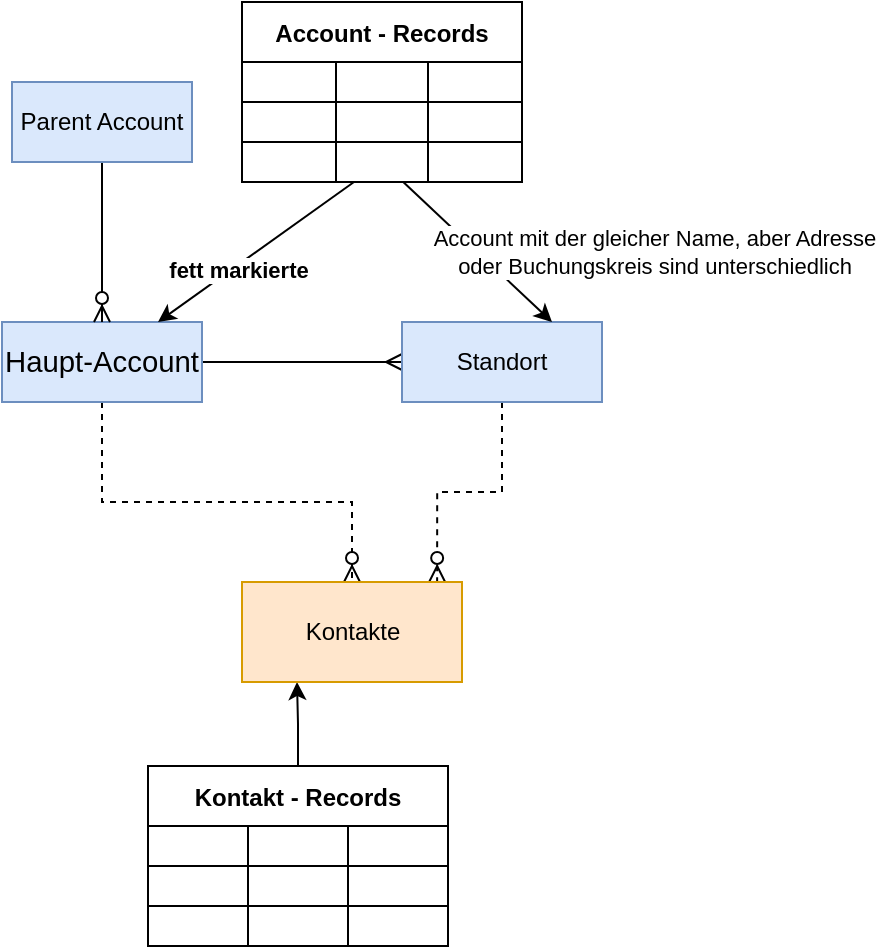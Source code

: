 <mxfile version="14.8.4" type="github">
  <diagram id="F96oW3K7lQKmsyeZBhO4" name="Page-1">
    <mxGraphModel dx="1038" dy="556" grid="0" gridSize="10" guides="1" tooltips="1" connect="1" arrows="1" fold="1" page="1" pageScale="1" pageWidth="827" pageHeight="1169" math="0" shadow="0">
      <root>
        <mxCell id="0" />
        <mxCell id="1" parent="0" />
        <mxCell id="DcMIOPFHpR5jHwBzN2j8-28" value="Account - Records" style="shape=table;startSize=30;container=1;collapsible=0;childLayout=tableLayout;fontStyle=1;align=center;" vertex="1" parent="1">
          <mxGeometry x="150" y="80" width="140" height="90" as="geometry" />
        </mxCell>
        <mxCell id="DcMIOPFHpR5jHwBzN2j8-29" value="" style="shape=partialRectangle;html=1;whiteSpace=wrap;collapsible=0;dropTarget=0;pointerEvents=0;fillColor=none;top=0;left=0;bottom=0;right=0;points=[[0,0.5],[1,0.5]];portConstraint=eastwest;" vertex="1" parent="DcMIOPFHpR5jHwBzN2j8-28">
          <mxGeometry y="30" width="140" height="20" as="geometry" />
        </mxCell>
        <mxCell id="DcMIOPFHpR5jHwBzN2j8-30" value="" style="shape=partialRectangle;html=1;whiteSpace=wrap;connectable=0;fillColor=none;top=0;left=0;bottom=0;right=0;overflow=hidden;" vertex="1" parent="DcMIOPFHpR5jHwBzN2j8-29">
          <mxGeometry width="47" height="20" as="geometry" />
        </mxCell>
        <mxCell id="DcMIOPFHpR5jHwBzN2j8-31" value="" style="shape=partialRectangle;html=1;whiteSpace=wrap;connectable=0;fillColor=none;top=0;left=0;bottom=0;right=0;overflow=hidden;" vertex="1" parent="DcMIOPFHpR5jHwBzN2j8-29">
          <mxGeometry x="47" width="46" height="20" as="geometry" />
        </mxCell>
        <mxCell id="DcMIOPFHpR5jHwBzN2j8-32" value="" style="shape=partialRectangle;html=1;whiteSpace=wrap;connectable=0;fillColor=none;top=0;left=0;bottom=0;right=0;overflow=hidden;" vertex="1" parent="DcMIOPFHpR5jHwBzN2j8-29">
          <mxGeometry x="93" width="47" height="20" as="geometry" />
        </mxCell>
        <mxCell id="DcMIOPFHpR5jHwBzN2j8-33" value="" style="shape=partialRectangle;html=1;whiteSpace=wrap;collapsible=0;dropTarget=0;pointerEvents=0;fillColor=none;top=0;left=0;bottom=0;right=0;points=[[0,0.5],[1,0.5]];portConstraint=eastwest;" vertex="1" parent="DcMIOPFHpR5jHwBzN2j8-28">
          <mxGeometry y="50" width="140" height="20" as="geometry" />
        </mxCell>
        <mxCell id="DcMIOPFHpR5jHwBzN2j8-34" value="" style="shape=partialRectangle;html=1;whiteSpace=wrap;connectable=0;fillColor=none;top=0;left=0;bottom=0;right=0;overflow=hidden;" vertex="1" parent="DcMIOPFHpR5jHwBzN2j8-33">
          <mxGeometry width="47" height="20" as="geometry" />
        </mxCell>
        <mxCell id="DcMIOPFHpR5jHwBzN2j8-35" value="" style="shape=partialRectangle;html=1;whiteSpace=wrap;connectable=0;fillColor=none;top=0;left=0;bottom=0;right=0;overflow=hidden;" vertex="1" parent="DcMIOPFHpR5jHwBzN2j8-33">
          <mxGeometry x="47" width="46" height="20" as="geometry" />
        </mxCell>
        <mxCell id="DcMIOPFHpR5jHwBzN2j8-36" value="" style="shape=partialRectangle;html=1;whiteSpace=wrap;connectable=0;fillColor=none;top=0;left=0;bottom=0;right=0;overflow=hidden;" vertex="1" parent="DcMIOPFHpR5jHwBzN2j8-33">
          <mxGeometry x="93" width="47" height="20" as="geometry" />
        </mxCell>
        <mxCell id="DcMIOPFHpR5jHwBzN2j8-37" value="" style="shape=partialRectangle;html=1;whiteSpace=wrap;collapsible=0;dropTarget=0;pointerEvents=0;fillColor=none;top=0;left=0;bottom=0;right=0;points=[[0,0.5],[1,0.5]];portConstraint=eastwest;" vertex="1" parent="DcMIOPFHpR5jHwBzN2j8-28">
          <mxGeometry y="70" width="140" height="20" as="geometry" />
        </mxCell>
        <mxCell id="DcMIOPFHpR5jHwBzN2j8-38" value="" style="shape=partialRectangle;html=1;whiteSpace=wrap;connectable=0;fillColor=none;top=0;left=0;bottom=0;right=0;overflow=hidden;" vertex="1" parent="DcMIOPFHpR5jHwBzN2j8-37">
          <mxGeometry width="47" height="20" as="geometry" />
        </mxCell>
        <mxCell id="DcMIOPFHpR5jHwBzN2j8-39" value="" style="shape=partialRectangle;html=1;whiteSpace=wrap;connectable=0;fillColor=none;top=0;left=0;bottom=0;right=0;overflow=hidden;" vertex="1" parent="DcMIOPFHpR5jHwBzN2j8-37">
          <mxGeometry x="47" width="46" height="20" as="geometry" />
        </mxCell>
        <mxCell id="DcMIOPFHpR5jHwBzN2j8-40" value="" style="shape=partialRectangle;html=1;whiteSpace=wrap;connectable=0;fillColor=none;top=0;left=0;bottom=0;right=0;overflow=hidden;" vertex="1" parent="DcMIOPFHpR5jHwBzN2j8-37">
          <mxGeometry x="93" width="47" height="20" as="geometry" />
        </mxCell>
        <mxCell id="DcMIOPFHpR5jHwBzN2j8-64" style="edgeStyle=orthogonalEdgeStyle;rounded=0;orthogonalLoop=1;jettySize=auto;html=1;entryX=0.5;entryY=0;entryDx=0;entryDy=0;endArrow=ERzeroToMany;endFill=1;dashed=1;" edge="1" parent="1" source="DcMIOPFHpR5jHwBzN2j8-41" target="DcMIOPFHpR5jHwBzN2j8-62">
          <mxGeometry relative="1" as="geometry">
            <Array as="points">
              <mxPoint x="80" y="330" />
              <mxPoint x="205" y="330" />
            </Array>
          </mxGeometry>
        </mxCell>
        <mxCell id="DcMIOPFHpR5jHwBzN2j8-67" style="edgeStyle=orthogonalEdgeStyle;rounded=0;orthogonalLoop=1;jettySize=auto;html=1;exitX=1;exitY=0.5;exitDx=0;exitDy=0;entryX=0;entryY=0.5;entryDx=0;entryDy=0;endArrow=ERmany;endFill=0;" edge="1" parent="1" source="DcMIOPFHpR5jHwBzN2j8-41" target="DcMIOPFHpR5jHwBzN2j8-43">
          <mxGeometry relative="1" as="geometry" />
        </mxCell>
        <mxCell id="DcMIOPFHpR5jHwBzN2j8-41" value="&lt;font face=&quot;calibri, sans-serif&quot;&gt;&lt;span style=&quot;font-size: 14.667px&quot;&gt;Haupt-Account&lt;/span&gt;&lt;/font&gt;" style="whiteSpace=wrap;html=1;align=center;fillColor=#dae8fc;strokeColor=#6c8ebf;" vertex="1" parent="1">
          <mxGeometry x="30" y="240" width="100" height="40" as="geometry" />
        </mxCell>
        <mxCell id="DcMIOPFHpR5jHwBzN2j8-65" style="edgeStyle=orthogonalEdgeStyle;rounded=0;orthogonalLoop=1;jettySize=auto;html=1;endArrow=ERzeroToMany;endFill=1;" edge="1" parent="1" source="DcMIOPFHpR5jHwBzN2j8-42" target="DcMIOPFHpR5jHwBzN2j8-41">
          <mxGeometry relative="1" as="geometry" />
        </mxCell>
        <mxCell id="DcMIOPFHpR5jHwBzN2j8-42" value="Parent Account" style="whiteSpace=wrap;html=1;align=center;fillColor=#dae8fc;strokeColor=#6c8ebf;" vertex="1" parent="1">
          <mxGeometry x="35" y="120" width="90" height="40" as="geometry" />
        </mxCell>
        <mxCell id="DcMIOPFHpR5jHwBzN2j8-68" style="edgeStyle=orthogonalEdgeStyle;rounded=0;orthogonalLoop=1;jettySize=auto;html=1;entryX=0.887;entryY=0;entryDx=0;entryDy=0;entryPerimeter=0;dashed=1;endArrow=ERzeroToMany;endFill=1;" edge="1" parent="1" source="DcMIOPFHpR5jHwBzN2j8-43" target="DcMIOPFHpR5jHwBzN2j8-62">
          <mxGeometry relative="1" as="geometry" />
        </mxCell>
        <mxCell id="DcMIOPFHpR5jHwBzN2j8-43" value="Standort" style="whiteSpace=wrap;html=1;align=center;fillColor=#dae8fc;strokeColor=#6c8ebf;" vertex="1" parent="1">
          <mxGeometry x="230" y="240" width="100" height="40" as="geometry" />
        </mxCell>
        <mxCell id="DcMIOPFHpR5jHwBzN2j8-44" value="" style="endArrow=classic;html=1;" edge="1" parent="1" source="DcMIOPFHpR5jHwBzN2j8-37" target="DcMIOPFHpR5jHwBzN2j8-41">
          <mxGeometry width="50" height="50" relative="1" as="geometry">
            <mxPoint x="390" y="310" as="sourcePoint" />
            <mxPoint x="440" y="260" as="targetPoint" />
          </mxGeometry>
        </mxCell>
        <mxCell id="DcMIOPFHpR5jHwBzN2j8-45" value="fett markierte" style="edgeLabel;html=1;align=center;verticalAlign=middle;resizable=0;points=[];fontStyle=1" vertex="1" connectable="0" parent="DcMIOPFHpR5jHwBzN2j8-44">
          <mxGeometry x="0.214" y="2" relative="1" as="geometry">
            <mxPoint as="offset" />
          </mxGeometry>
        </mxCell>
        <mxCell id="DcMIOPFHpR5jHwBzN2j8-46" value="" style="endArrow=classic;html=1;entryX=0.75;entryY=0;entryDx=0;entryDy=0;" edge="1" parent="1" source="DcMIOPFHpR5jHwBzN2j8-37" target="DcMIOPFHpR5jHwBzN2j8-43">
          <mxGeometry width="50" height="50" relative="1" as="geometry">
            <mxPoint x="390" y="310" as="sourcePoint" />
            <mxPoint x="440" y="260" as="targetPoint" />
          </mxGeometry>
        </mxCell>
        <mxCell id="DcMIOPFHpR5jHwBzN2j8-47" value="Account mit der gleicher Name, aber Adresse &lt;br&gt;oder Buchungskreis sind unterschiedlich" style="edgeLabel;html=1;align=center;verticalAlign=middle;resizable=0;points=[];" vertex="1" connectable="0" parent="DcMIOPFHpR5jHwBzN2j8-46">
          <mxGeometry x="-0.367" relative="1" as="geometry">
            <mxPoint x="101" y="12" as="offset" />
          </mxGeometry>
        </mxCell>
        <mxCell id="DcMIOPFHpR5jHwBzN2j8-63" style="edgeStyle=orthogonalEdgeStyle;rounded=0;orthogonalLoop=1;jettySize=auto;html=1;exitX=0.5;exitY=0;exitDx=0;exitDy=0;entryX=0.25;entryY=1;entryDx=0;entryDy=0;" edge="1" parent="1" source="DcMIOPFHpR5jHwBzN2j8-48" target="DcMIOPFHpR5jHwBzN2j8-62">
          <mxGeometry relative="1" as="geometry" />
        </mxCell>
        <mxCell id="DcMIOPFHpR5jHwBzN2j8-48" value="Kontakt - Records" style="shape=table;startSize=30;container=1;collapsible=0;childLayout=tableLayout;fontStyle=1;align=center;" vertex="1" parent="1">
          <mxGeometry x="103" y="462" width="150" height="90" as="geometry" />
        </mxCell>
        <mxCell id="DcMIOPFHpR5jHwBzN2j8-49" value="" style="shape=partialRectangle;html=1;whiteSpace=wrap;collapsible=0;dropTarget=0;pointerEvents=0;fillColor=none;top=0;left=0;bottom=0;right=0;points=[[0,0.5],[1,0.5]];portConstraint=eastwest;" vertex="1" parent="DcMIOPFHpR5jHwBzN2j8-48">
          <mxGeometry y="30" width="150" height="20" as="geometry" />
        </mxCell>
        <mxCell id="DcMIOPFHpR5jHwBzN2j8-50" value="" style="shape=partialRectangle;html=1;whiteSpace=wrap;connectable=0;fillColor=none;top=0;left=0;bottom=0;right=0;overflow=hidden;" vertex="1" parent="DcMIOPFHpR5jHwBzN2j8-49">
          <mxGeometry width="50" height="20" as="geometry" />
        </mxCell>
        <mxCell id="DcMIOPFHpR5jHwBzN2j8-51" value="" style="shape=partialRectangle;html=1;whiteSpace=wrap;connectable=0;fillColor=none;top=0;left=0;bottom=0;right=0;overflow=hidden;" vertex="1" parent="DcMIOPFHpR5jHwBzN2j8-49">
          <mxGeometry x="50" width="50" height="20" as="geometry" />
        </mxCell>
        <mxCell id="DcMIOPFHpR5jHwBzN2j8-52" value="" style="shape=partialRectangle;html=1;whiteSpace=wrap;connectable=0;fillColor=none;top=0;left=0;bottom=0;right=0;overflow=hidden;" vertex="1" parent="DcMIOPFHpR5jHwBzN2j8-49">
          <mxGeometry x="100" width="50" height="20" as="geometry" />
        </mxCell>
        <mxCell id="DcMIOPFHpR5jHwBzN2j8-53" value="" style="shape=partialRectangle;html=1;whiteSpace=wrap;collapsible=0;dropTarget=0;pointerEvents=0;fillColor=none;top=0;left=0;bottom=0;right=0;points=[[0,0.5],[1,0.5]];portConstraint=eastwest;" vertex="1" parent="DcMIOPFHpR5jHwBzN2j8-48">
          <mxGeometry y="50" width="150" height="20" as="geometry" />
        </mxCell>
        <mxCell id="DcMIOPFHpR5jHwBzN2j8-54" value="" style="shape=partialRectangle;html=1;whiteSpace=wrap;connectable=0;fillColor=none;top=0;left=0;bottom=0;right=0;overflow=hidden;" vertex="1" parent="DcMIOPFHpR5jHwBzN2j8-53">
          <mxGeometry width="50" height="20" as="geometry" />
        </mxCell>
        <mxCell id="DcMIOPFHpR5jHwBzN2j8-55" value="" style="shape=partialRectangle;html=1;whiteSpace=wrap;connectable=0;fillColor=none;top=0;left=0;bottom=0;right=0;overflow=hidden;" vertex="1" parent="DcMIOPFHpR5jHwBzN2j8-53">
          <mxGeometry x="50" width="50" height="20" as="geometry" />
        </mxCell>
        <mxCell id="DcMIOPFHpR5jHwBzN2j8-56" value="" style="shape=partialRectangle;html=1;whiteSpace=wrap;connectable=0;fillColor=none;top=0;left=0;bottom=0;right=0;overflow=hidden;" vertex="1" parent="DcMIOPFHpR5jHwBzN2j8-53">
          <mxGeometry x="100" width="50" height="20" as="geometry" />
        </mxCell>
        <mxCell id="DcMIOPFHpR5jHwBzN2j8-57" value="" style="shape=partialRectangle;html=1;whiteSpace=wrap;collapsible=0;dropTarget=0;pointerEvents=0;fillColor=none;top=0;left=0;bottom=0;right=0;points=[[0,0.5],[1,0.5]];portConstraint=eastwest;" vertex="1" parent="DcMIOPFHpR5jHwBzN2j8-48">
          <mxGeometry y="70" width="150" height="20" as="geometry" />
        </mxCell>
        <mxCell id="DcMIOPFHpR5jHwBzN2j8-58" value="" style="shape=partialRectangle;html=1;whiteSpace=wrap;connectable=0;fillColor=none;top=0;left=0;bottom=0;right=0;overflow=hidden;" vertex="1" parent="DcMIOPFHpR5jHwBzN2j8-57">
          <mxGeometry width="50" height="20" as="geometry" />
        </mxCell>
        <mxCell id="DcMIOPFHpR5jHwBzN2j8-59" value="" style="shape=partialRectangle;html=1;whiteSpace=wrap;connectable=0;fillColor=none;top=0;left=0;bottom=0;right=0;overflow=hidden;" vertex="1" parent="DcMIOPFHpR5jHwBzN2j8-57">
          <mxGeometry x="50" width="50" height="20" as="geometry" />
        </mxCell>
        <mxCell id="DcMIOPFHpR5jHwBzN2j8-60" value="" style="shape=partialRectangle;html=1;whiteSpace=wrap;connectable=0;fillColor=none;top=0;left=0;bottom=0;right=0;overflow=hidden;" vertex="1" parent="DcMIOPFHpR5jHwBzN2j8-57">
          <mxGeometry x="100" width="50" height="20" as="geometry" />
        </mxCell>
        <mxCell id="DcMIOPFHpR5jHwBzN2j8-62" value="Kontakte" style="html=1;fillColor=#ffe6cc;strokeColor=#d79b00;" vertex="1" parent="1">
          <mxGeometry x="150" y="370" width="110" height="50" as="geometry" />
        </mxCell>
      </root>
    </mxGraphModel>
  </diagram>
</mxfile>
